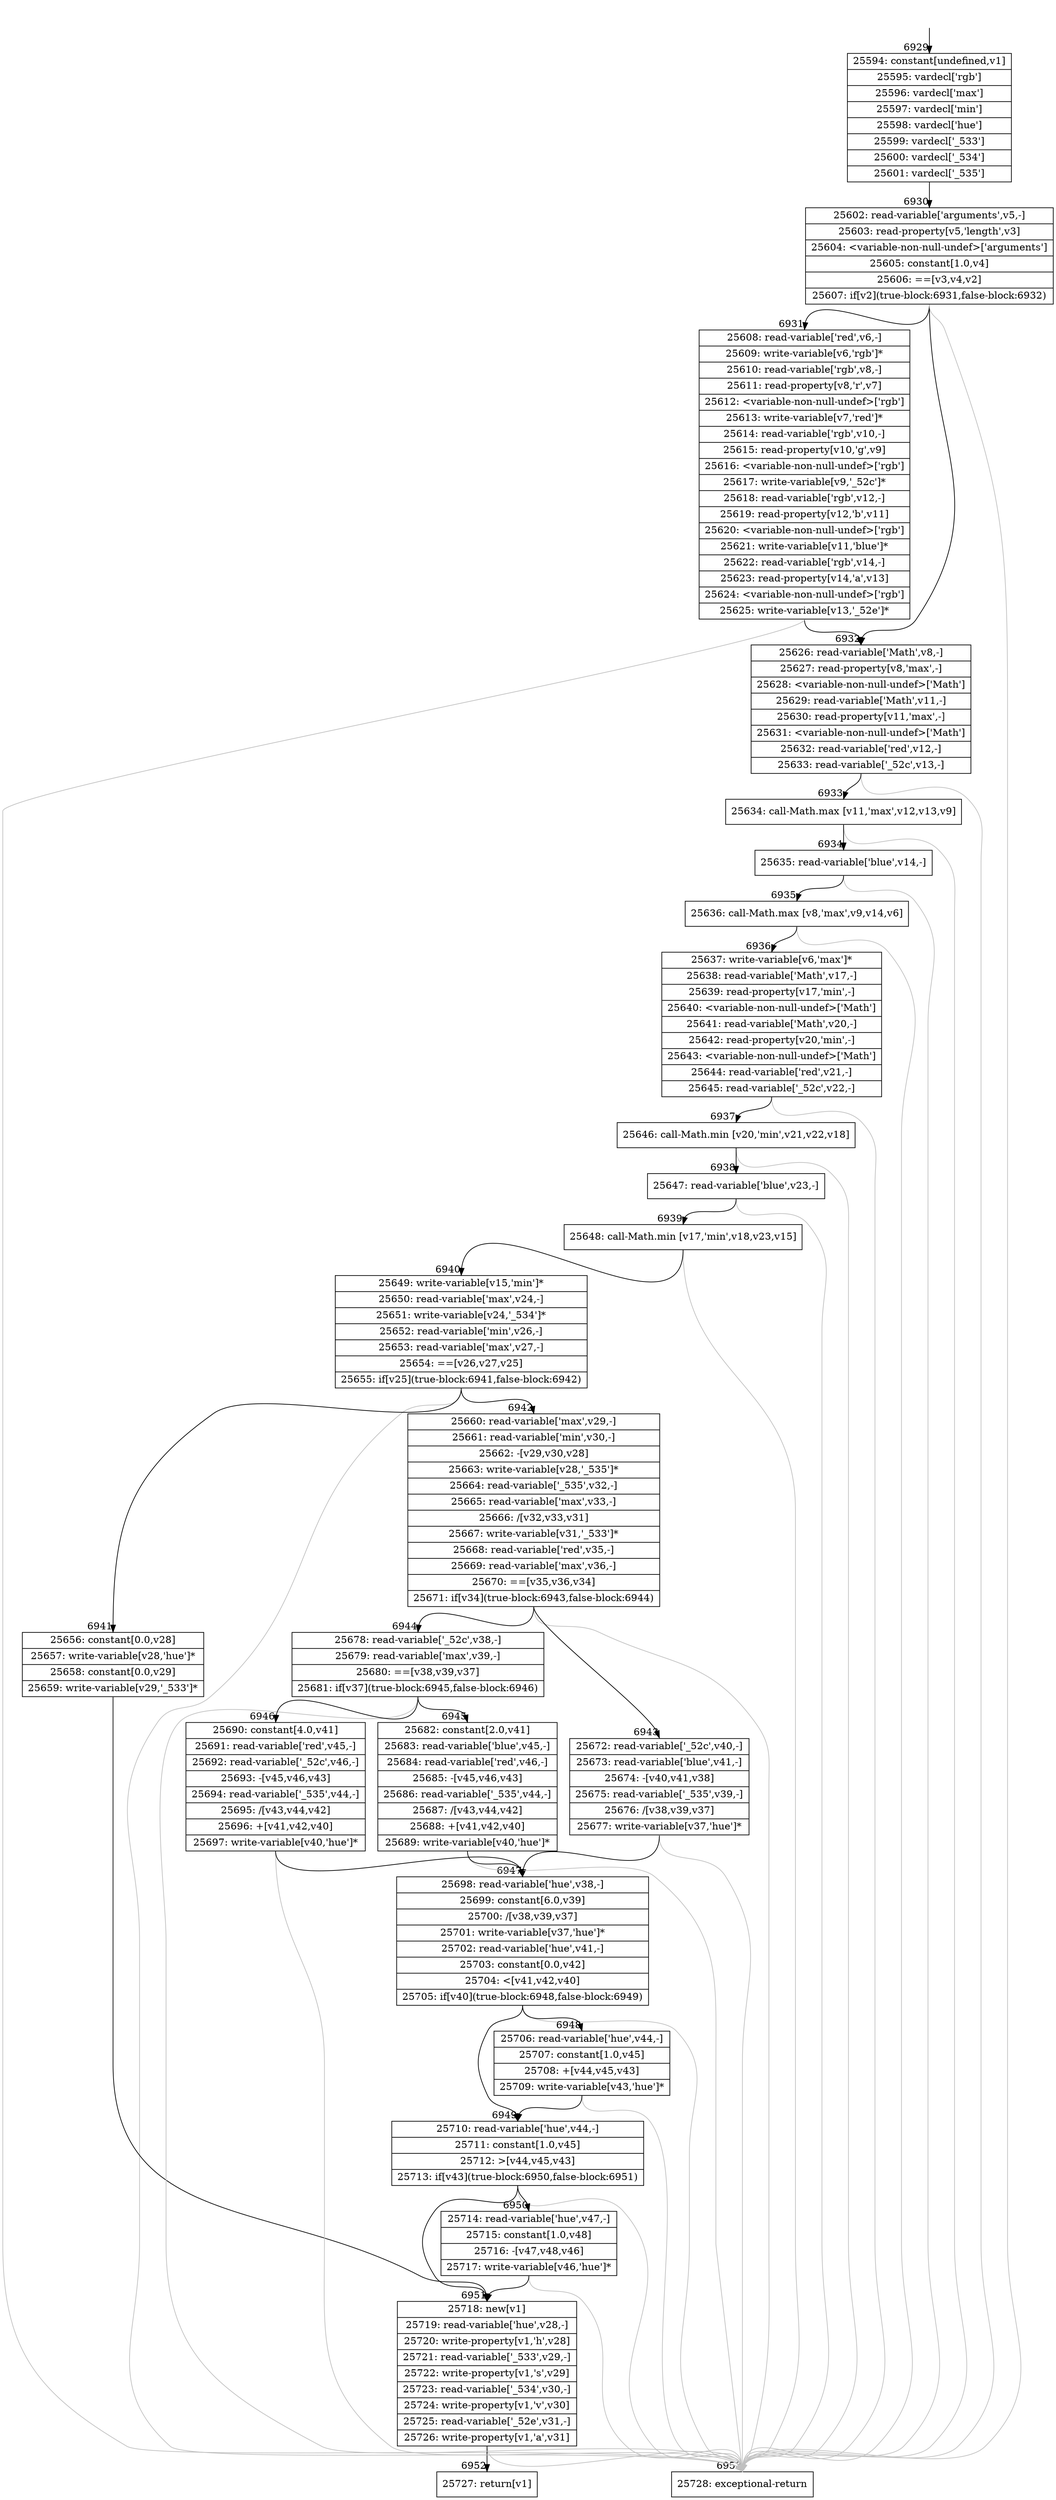 digraph {
rankdir="TD"
BB_entry467[shape=none,label=""];
BB_entry467 -> BB6929 [tailport=s, headport=n, headlabel="    6929"]
BB6929 [shape=record label="{25594: constant[undefined,v1]|25595: vardecl['rgb']|25596: vardecl['max']|25597: vardecl['min']|25598: vardecl['hue']|25599: vardecl['_533']|25600: vardecl['_534']|25601: vardecl['_535']}" ] 
BB6929 -> BB6930 [tailport=s, headport=n, headlabel="      6930"]
BB6930 [shape=record label="{25602: read-variable['arguments',v5,-]|25603: read-property[v5,'length',v3]|25604: \<variable-non-null-undef\>['arguments']|25605: constant[1.0,v4]|25606: ==[v3,v4,v2]|25607: if[v2](true-block:6931,false-block:6932)}" ] 
BB6930 -> BB6931 [tailport=s, headport=n, headlabel="      6931"]
BB6930 -> BB6932 [tailport=s, headport=n, headlabel="      6932"]
BB6930 -> BB6953 [tailport=s, headport=n, color=gray, headlabel="      6953"]
BB6931 [shape=record label="{25608: read-variable['red',v6,-]|25609: write-variable[v6,'rgb']*|25610: read-variable['rgb',v8,-]|25611: read-property[v8,'r',v7]|25612: \<variable-non-null-undef\>['rgb']|25613: write-variable[v7,'red']*|25614: read-variable['rgb',v10,-]|25615: read-property[v10,'g',v9]|25616: \<variable-non-null-undef\>['rgb']|25617: write-variable[v9,'_52c']*|25618: read-variable['rgb',v12,-]|25619: read-property[v12,'b',v11]|25620: \<variable-non-null-undef\>['rgb']|25621: write-variable[v11,'blue']*|25622: read-variable['rgb',v14,-]|25623: read-property[v14,'a',v13]|25624: \<variable-non-null-undef\>['rgb']|25625: write-variable[v13,'_52e']*}" ] 
BB6931 -> BB6932 [tailport=s, headport=n]
BB6931 -> BB6953 [tailport=s, headport=n, color=gray]
BB6932 [shape=record label="{25626: read-variable['Math',v8,-]|25627: read-property[v8,'max',-]|25628: \<variable-non-null-undef\>['Math']|25629: read-variable['Math',v11,-]|25630: read-property[v11,'max',-]|25631: \<variable-non-null-undef\>['Math']|25632: read-variable['red',v12,-]|25633: read-variable['_52c',v13,-]}" ] 
BB6932 -> BB6933 [tailport=s, headport=n, headlabel="      6933"]
BB6932 -> BB6953 [tailport=s, headport=n, color=gray]
BB6933 [shape=record label="{25634: call-Math.max [v11,'max',v12,v13,v9]}" ] 
BB6933 -> BB6934 [tailport=s, headport=n, headlabel="      6934"]
BB6933 -> BB6953 [tailport=s, headport=n, color=gray]
BB6934 [shape=record label="{25635: read-variable['blue',v14,-]}" ] 
BB6934 -> BB6935 [tailport=s, headport=n, headlabel="      6935"]
BB6934 -> BB6953 [tailport=s, headport=n, color=gray]
BB6935 [shape=record label="{25636: call-Math.max [v8,'max',v9,v14,v6]}" ] 
BB6935 -> BB6936 [tailport=s, headport=n, headlabel="      6936"]
BB6935 -> BB6953 [tailport=s, headport=n, color=gray]
BB6936 [shape=record label="{25637: write-variable[v6,'max']*|25638: read-variable['Math',v17,-]|25639: read-property[v17,'min',-]|25640: \<variable-non-null-undef\>['Math']|25641: read-variable['Math',v20,-]|25642: read-property[v20,'min',-]|25643: \<variable-non-null-undef\>['Math']|25644: read-variable['red',v21,-]|25645: read-variable['_52c',v22,-]}" ] 
BB6936 -> BB6937 [tailport=s, headport=n, headlabel="      6937"]
BB6936 -> BB6953 [tailport=s, headport=n, color=gray]
BB6937 [shape=record label="{25646: call-Math.min [v20,'min',v21,v22,v18]}" ] 
BB6937 -> BB6938 [tailport=s, headport=n, headlabel="      6938"]
BB6937 -> BB6953 [tailport=s, headport=n, color=gray]
BB6938 [shape=record label="{25647: read-variable['blue',v23,-]}" ] 
BB6938 -> BB6939 [tailport=s, headport=n, headlabel="      6939"]
BB6938 -> BB6953 [tailport=s, headport=n, color=gray]
BB6939 [shape=record label="{25648: call-Math.min [v17,'min',v18,v23,v15]}" ] 
BB6939 -> BB6940 [tailport=s, headport=n, headlabel="      6940"]
BB6939 -> BB6953 [tailport=s, headport=n, color=gray]
BB6940 [shape=record label="{25649: write-variable[v15,'min']*|25650: read-variable['max',v24,-]|25651: write-variable[v24,'_534']*|25652: read-variable['min',v26,-]|25653: read-variable['max',v27,-]|25654: ==[v26,v27,v25]|25655: if[v25](true-block:6941,false-block:6942)}" ] 
BB6940 -> BB6941 [tailport=s, headport=n, headlabel="      6941"]
BB6940 -> BB6942 [tailport=s, headport=n, headlabel="      6942"]
BB6940 -> BB6953 [tailport=s, headport=n, color=gray]
BB6941 [shape=record label="{25656: constant[0.0,v28]|25657: write-variable[v28,'hue']*|25658: constant[0.0,v29]|25659: write-variable[v29,'_533']*}" ] 
BB6941 -> BB6951 [tailport=s, headport=n, headlabel="      6951"]
BB6942 [shape=record label="{25660: read-variable['max',v29,-]|25661: read-variable['min',v30,-]|25662: -[v29,v30,v28]|25663: write-variable[v28,'_535']*|25664: read-variable['_535',v32,-]|25665: read-variable['max',v33,-]|25666: /[v32,v33,v31]|25667: write-variable[v31,'_533']*|25668: read-variable['red',v35,-]|25669: read-variable['max',v36,-]|25670: ==[v35,v36,v34]|25671: if[v34](true-block:6943,false-block:6944)}" ] 
BB6942 -> BB6943 [tailport=s, headport=n, headlabel="      6943"]
BB6942 -> BB6944 [tailport=s, headport=n, headlabel="      6944"]
BB6942 -> BB6953 [tailport=s, headport=n, color=gray]
BB6943 [shape=record label="{25672: read-variable['_52c',v40,-]|25673: read-variable['blue',v41,-]|25674: -[v40,v41,v38]|25675: read-variable['_535',v39,-]|25676: /[v38,v39,v37]|25677: write-variable[v37,'hue']*}" ] 
BB6943 -> BB6947 [tailport=s, headport=n, headlabel="      6947"]
BB6943 -> BB6953 [tailport=s, headport=n, color=gray]
BB6944 [shape=record label="{25678: read-variable['_52c',v38,-]|25679: read-variable['max',v39,-]|25680: ==[v38,v39,v37]|25681: if[v37](true-block:6945,false-block:6946)}" ] 
BB6944 -> BB6945 [tailport=s, headport=n, headlabel="      6945"]
BB6944 -> BB6946 [tailport=s, headport=n, headlabel="      6946"]
BB6944 -> BB6953 [tailport=s, headport=n, color=gray]
BB6945 [shape=record label="{25682: constant[2.0,v41]|25683: read-variable['blue',v45,-]|25684: read-variable['red',v46,-]|25685: -[v45,v46,v43]|25686: read-variable['_535',v44,-]|25687: /[v43,v44,v42]|25688: +[v41,v42,v40]|25689: write-variable[v40,'hue']*}" ] 
BB6945 -> BB6947 [tailport=s, headport=n]
BB6945 -> BB6953 [tailport=s, headport=n, color=gray]
BB6946 [shape=record label="{25690: constant[4.0,v41]|25691: read-variable['red',v45,-]|25692: read-variable['_52c',v46,-]|25693: -[v45,v46,v43]|25694: read-variable['_535',v44,-]|25695: /[v43,v44,v42]|25696: +[v41,v42,v40]|25697: write-variable[v40,'hue']*}" ] 
BB6946 -> BB6947 [tailport=s, headport=n]
BB6946 -> BB6953 [tailport=s, headport=n, color=gray]
BB6947 [shape=record label="{25698: read-variable['hue',v38,-]|25699: constant[6.0,v39]|25700: /[v38,v39,v37]|25701: write-variable[v37,'hue']*|25702: read-variable['hue',v41,-]|25703: constant[0.0,v42]|25704: \<[v41,v42,v40]|25705: if[v40](true-block:6948,false-block:6949)}" ] 
BB6947 -> BB6948 [tailport=s, headport=n, headlabel="      6948"]
BB6947 -> BB6949 [tailport=s, headport=n, headlabel="      6949"]
BB6947 -> BB6953 [tailport=s, headport=n, color=gray]
BB6948 [shape=record label="{25706: read-variable['hue',v44,-]|25707: constant[1.0,v45]|25708: +[v44,v45,v43]|25709: write-variable[v43,'hue']*}" ] 
BB6948 -> BB6949 [tailport=s, headport=n]
BB6948 -> BB6953 [tailport=s, headport=n, color=gray]
BB6949 [shape=record label="{25710: read-variable['hue',v44,-]|25711: constant[1.0,v45]|25712: \>[v44,v45,v43]|25713: if[v43](true-block:6950,false-block:6951)}" ] 
BB6949 -> BB6950 [tailport=s, headport=n, headlabel="      6950"]
BB6949 -> BB6951 [tailport=s, headport=n]
BB6949 -> BB6953 [tailport=s, headport=n, color=gray]
BB6950 [shape=record label="{25714: read-variable['hue',v47,-]|25715: constant[1.0,v48]|25716: -[v47,v48,v46]|25717: write-variable[v46,'hue']*}" ] 
BB6950 -> BB6951 [tailport=s, headport=n]
BB6950 -> BB6953 [tailport=s, headport=n, color=gray]
BB6951 [shape=record label="{25718: new[v1]|25719: read-variable['hue',v28,-]|25720: write-property[v1,'h',v28]|25721: read-variable['_533',v29,-]|25722: write-property[v1,'s',v29]|25723: read-variable['_534',v30,-]|25724: write-property[v1,'v',v30]|25725: read-variable['_52e',v31,-]|25726: write-property[v1,'a',v31]}" ] 
BB6951 -> BB6952 [tailport=s, headport=n, headlabel="      6952"]
BB6951 -> BB6953 [tailport=s, headport=n, color=gray]
BB6952 [shape=record label="{25727: return[v1]}" ] 
BB6953 [shape=record label="{25728: exceptional-return}" ] 
//#$~ 4989
}
